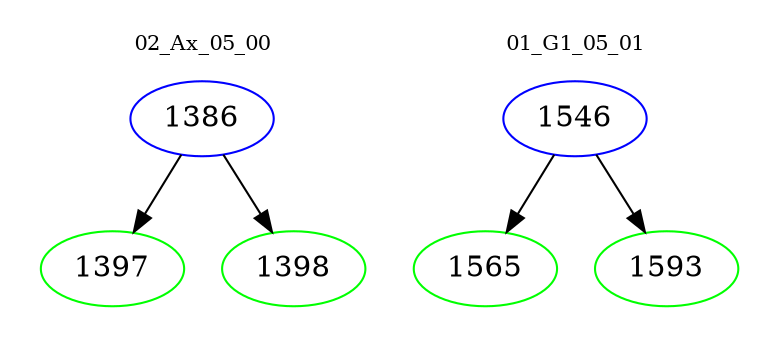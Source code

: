 digraph{
subgraph cluster_0 {
color = white
label = "02_Ax_05_00";
fontsize=10;
T0_1386 [label="1386", color="blue"]
T0_1386 -> T0_1397 [color="black"]
T0_1397 [label="1397", color="green"]
T0_1386 -> T0_1398 [color="black"]
T0_1398 [label="1398", color="green"]
}
subgraph cluster_1 {
color = white
label = "01_G1_05_01";
fontsize=10;
T1_1546 [label="1546", color="blue"]
T1_1546 -> T1_1565 [color="black"]
T1_1565 [label="1565", color="green"]
T1_1546 -> T1_1593 [color="black"]
T1_1593 [label="1593", color="green"]
}
}
